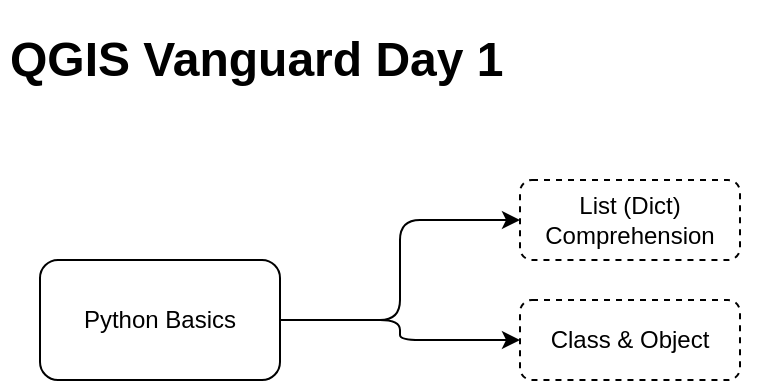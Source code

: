 <mxGraphModel dx="790" dy="565" grid="1" gridSize="10" guides="1" tooltips="1" connect="1" arrows="1" fold="1" page="1" pageScale="1" pageWidth="850" pageHeight="1100" background="#ffffff"><root><mxCell id="0"/><mxCell id="1" parent="0"/><mxCell id="2" value="&lt;h1&gt;QGIS Vanguard Day 1&lt;/h1&gt;" style="text;html=1;strokeColor=none;fillColor=none;spacing=5;spacingTop=-20;whiteSpace=wrap;overflow=hidden;rounded=0;" vertex="1" parent="1"><mxGeometry x="40" y="40" width="380" height="40" as="geometry"/></mxCell><mxCell id="4" value="" style="edgeStyle=elbowEdgeStyle;elbow=horizontal;endArrow=classic;html=1;exitX=1;exitY=0.5;entryX=0;entryY=0.5;" edge="1" parent="1" source="10" target="11"><mxGeometry width="50" height="50" relative="1" as="geometry"><mxPoint x="200" y="200" as="sourcePoint"/><mxPoint x="300" y="140" as="targetPoint"/></mxGeometry></mxCell><mxCell id="9" value="" style="edgeStyle=elbowEdgeStyle;elbow=horizontal;endArrow=classic;html=1;exitX=1;exitY=0.5;entryX=0;entryY=0.5;" edge="1" parent="1" source="10" target="12"><mxGeometry width="50" height="50" relative="1" as="geometry"><mxPoint x="200" y="230" as="sourcePoint"/><mxPoint x="300" y="300" as="targetPoint"/><Array as="points"><mxPoint x="240" y="210"/></Array></mxGeometry></mxCell><mxCell id="10" value="Python Basics" style="rounded=1;whiteSpace=wrap;html=1;" vertex="1" parent="1"><mxGeometry x="60" y="160" width="120" height="60" as="geometry"/></mxCell><mxCell id="11" value="List (Dict) Comprehension" style="rounded=1;whiteSpace=wrap;html=1;dashed=1;" vertex="1" parent="1"><mxGeometry x="300" y="120" width="110" height="40" as="geometry"/></mxCell><mxCell id="12" value="Class &amp;amp; Object" style="rounded=1;whiteSpace=wrap;html=1;dashed=1;" vertex="1" parent="1"><mxGeometry x="300" y="180" width="110" height="40" as="geometry"/></mxCell></root></mxGraphModel>
